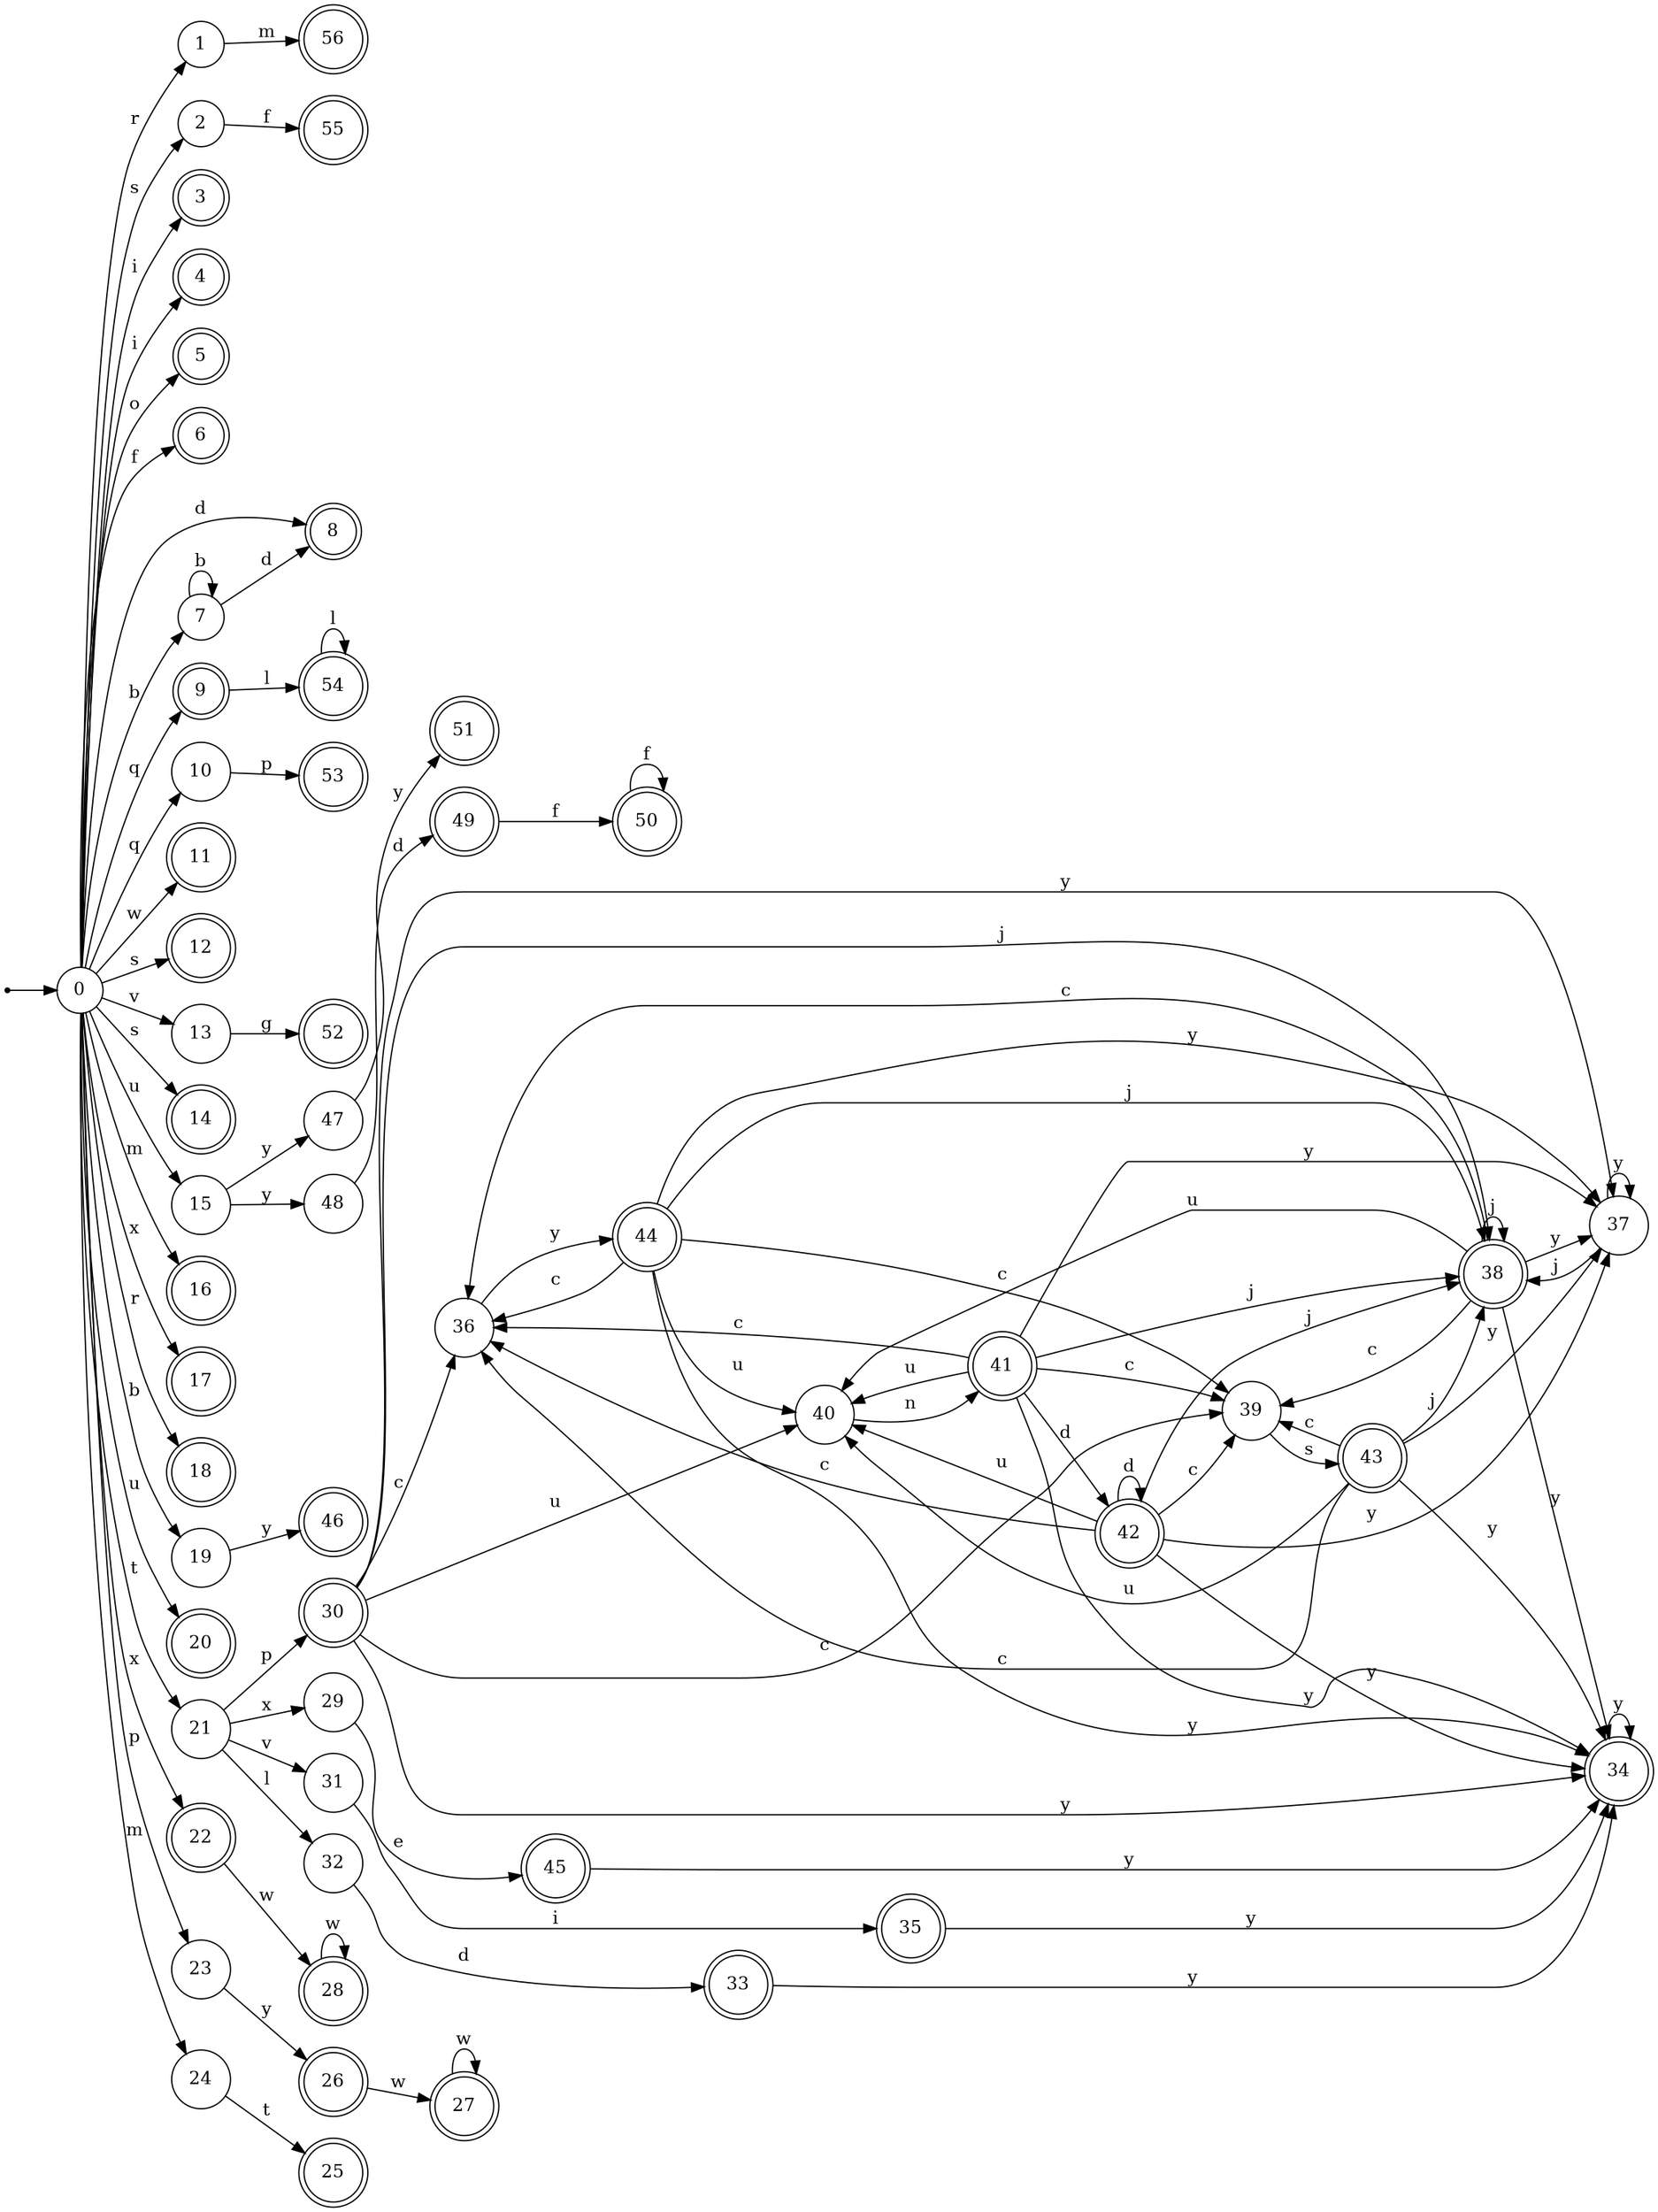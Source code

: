 digraph finite_state_machine {
rankdir=LR;
size="20,20";
node [shape = point]; "dummy0"
node [shape = circle]; "0";
"dummy0" -> "0";
node [shape = circle]; "1";
node [shape = circle]; "2";
node [shape = doublecircle]; "3";node [shape = doublecircle]; "4";node [shape = doublecircle]; "5";node [shape = doublecircle]; "6";node [shape = circle]; "7";
node [shape = doublecircle]; "8";node [shape = doublecircle]; "9";node [shape = circle]; "10";
node [shape = doublecircle]; "11";node [shape = doublecircle]; "12";node [shape = circle]; "13";
node [shape = doublecircle]; "14";node [shape = circle]; "15";
node [shape = doublecircle]; "16";node [shape = doublecircle]; "17";node [shape = doublecircle]; "18";node [shape = circle]; "19";
node [shape = doublecircle]; "20";node [shape = circle]; "21";
node [shape = doublecircle]; "22";node [shape = circle]; "23";
node [shape = circle]; "24";
node [shape = doublecircle]; "25";node [shape = doublecircle]; "26";node [shape = doublecircle]; "27";node [shape = doublecircle]; "28";node [shape = circle]; "29";
node [shape = doublecircle]; "30";node [shape = circle]; "31";
node [shape = circle]; "32";
node [shape = doublecircle]; "33";node [shape = doublecircle]; "34";node [shape = doublecircle]; "35";node [shape = circle]; "36";
node [shape = circle]; "37";
node [shape = doublecircle]; "38";node [shape = circle]; "39";
node [shape = circle]; "40";
node [shape = doublecircle]; "41";node [shape = doublecircle]; "42";node [shape = doublecircle]; "43";node [shape = doublecircle]; "44";node [shape = doublecircle]; "45";node [shape = doublecircle]; "46";node [shape = circle]; "47";
node [shape = circle]; "48";
node [shape = doublecircle]; "49";node [shape = doublecircle]; "50";node [shape = doublecircle]; "51";node [shape = doublecircle]; "52";node [shape = doublecircle]; "53";node [shape = doublecircle]; "54";node [shape = doublecircle]; "55";node [shape = doublecircle]; "56";"0" -> "1" [label = "r"];
 "0" -> "18" [label = "r"];
 "0" -> "2" [label = "s"];
 "0" -> "12" [label = "s"];
 "0" -> "14" [label = "s"];
 "0" -> "3" [label = "i"];
 "0" -> "4" [label = "i"];
 "0" -> "5" [label = "o"];
 "0" -> "6" [label = "f"];
 "0" -> "19" [label = "b"];
 "0" -> "7" [label = "b"];
 "0" -> "8" [label = "d"];
 "0" -> "9" [label = "q"];
 "0" -> "10" [label = "q"];
 "0" -> "11" [label = "w"];
 "0" -> "13" [label = "v"];
 "0" -> "20" [label = "u"];
 "0" -> "15" [label = "u"];
 "0" -> "16" [label = "m"];
 "0" -> "24" [label = "m"];
 "0" -> "17" [label = "x"];
 "0" -> "22" [label = "x"];
 "0" -> "21" [label = "t"];
 "0" -> "23" [label = "p"];
 "24" -> "25" [label = "t"];
 "23" -> "26" [label = "y"];
 "26" -> "27" [label = "w"];
 "27" -> "27" [label = "w"];
 "22" -> "28" [label = "w"];
 "28" -> "28" [label = "w"];
 "21" -> "29" [label = "x"];
 "21" -> "30" [label = "p"];
 "21" -> "31" [label = "v"];
 "21" -> "32" [label = "l"];
 "32" -> "33" [label = "d"];
 "33" -> "34" [label = "y"];
 "34" -> "34" [label = "y"];
 "31" -> "35" [label = "i"];
 "35" -> "34" [label = "y"];
 "30" -> "36" [label = "c"];
 "30" -> "39" [label = "c"];
 "30" -> "34" [label = "y"];
 "30" -> "37" [label = "y"];
 "30" -> "38" [label = "j"];
 "30" -> "40" [label = "u"];
 "40" -> "41" [label = "n"];
 "41" -> "40" [label = "u"];
 "41" -> "42" [label = "d"];
 "41" -> "36" [label = "c"];
 "41" -> "39" [label = "c"];
 "41" -> "34" [label = "y"];
 "41" -> "37" [label = "y"];
 "41" -> "38" [label = "j"];
 "42" -> "42" [label = "d"];
 "42" -> "40" [label = "u"];
 "42" -> "36" [label = "c"];
 "42" -> "39" [label = "c"];
 "42" -> "34" [label = "y"];
 "42" -> "37" [label = "y"];
 "42" -> "38" [label = "j"];
 "39" -> "43" [label = "s"];
 "43" -> "36" [label = "c"];
 "43" -> "39" [label = "c"];
 "43" -> "34" [label = "y"];
 "43" -> "37" [label = "y"];
 "43" -> "38" [label = "j"];
 "43" -> "40" [label = "u"];
 "38" -> "38" [label = "j"];
 "38" -> "34" [label = "y"];
 "38" -> "37" [label = "y"];
 "38" -> "36" [label = "c"];
 "38" -> "39" [label = "c"];
 "38" -> "40" [label = "u"];
 "37" -> "37" [label = "y"];
 "37" -> "38" [label = "j"];
 "36" -> "44" [label = "y"];
 "44" -> "36" [label = "c"];
 "44" -> "39" [label = "c"];
 "44" -> "34" [label = "y"];
 "44" -> "37" [label = "y"];
 "44" -> "38" [label = "j"];
 "44" -> "40" [label = "u"];
 "29" -> "45" [label = "e"];
 "45" -> "34" [label = "y"];
 "19" -> "46" [label = "y"];
 "15" -> "48" [label = "y"];
 "15" -> "47" [label = "y"];
 "48" -> "49" [label = "d"];
 "49" -> "50" [label = "f"];
 "50" -> "50" [label = "f"];
 "47" -> "51" [label = "y"];
 "13" -> "52" [label = "g"];
 "10" -> "53" [label = "p"];
 "9" -> "54" [label = "l"];
 "54" -> "54" [label = "l"];
 "7" -> "7" [label = "b"];
 "7" -> "8" [label = "d"];
 "2" -> "55" [label = "f"];
 "1" -> "56" [label = "m"];
 }
